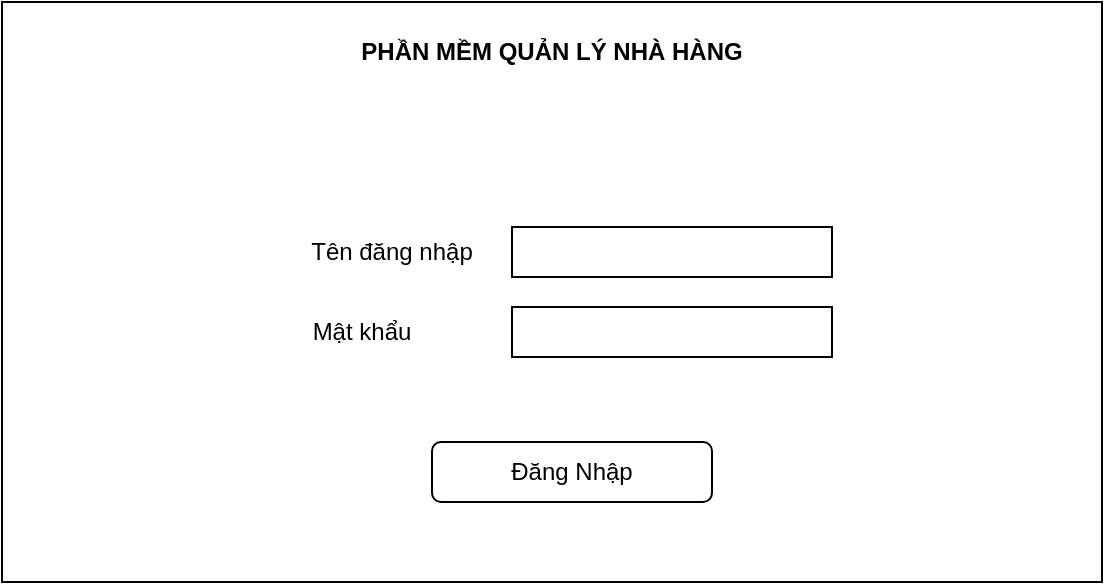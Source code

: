 <mxfile version="20.0.1" type="device"><diagram id="beD4CZ8JDZtbQkxYVnOx" name="Page-1"><mxGraphModel dx="1422" dy="737" grid="1" gridSize="10" guides="1" tooltips="1" connect="1" arrows="1" fold="1" page="1" pageScale="1" pageWidth="850" pageHeight="1100" math="0" shadow="0"><root><mxCell id="0"/><mxCell id="1" parent="0"/><mxCell id="DNLj4t_vxGEc2zikilYs-7" value="" style="rounded=0;whiteSpace=wrap;html=1;" vertex="1" parent="1"><mxGeometry x="110" y="210" width="550" height="290" as="geometry"/></mxCell><mxCell id="DNLj4t_vxGEc2zikilYs-9" value="Tên đăng nhập" style="text;html=1;strokeColor=none;fillColor=none;align=center;verticalAlign=middle;whiteSpace=wrap;rounded=0;" vertex="1" parent="1"><mxGeometry x="245" y="320" width="120" height="30" as="geometry"/></mxCell><mxCell id="DNLj4t_vxGEc2zikilYs-10" value="Mật khẩu" style="text;html=1;strokeColor=none;fillColor=none;align=center;verticalAlign=middle;whiteSpace=wrap;rounded=0;" vertex="1" parent="1"><mxGeometry x="245" y="360" width="90" height="30" as="geometry"/></mxCell><mxCell id="DNLj4t_vxGEc2zikilYs-11" value="" style="rounded=0;whiteSpace=wrap;html=1;" vertex="1" parent="1"><mxGeometry x="365" y="322.5" width="160" height="25" as="geometry"/></mxCell><mxCell id="DNLj4t_vxGEc2zikilYs-12" value="" style="rounded=0;whiteSpace=wrap;html=1;" vertex="1" parent="1"><mxGeometry x="365" y="362.5" width="160" height="25" as="geometry"/></mxCell><mxCell id="DNLj4t_vxGEc2zikilYs-13" value="Đăng Nhập" style="rounded=1;whiteSpace=wrap;html=1;" vertex="1" parent="1"><mxGeometry x="325" y="430" width="140" height="30" as="geometry"/></mxCell><mxCell id="DNLj4t_vxGEc2zikilYs-14" value="&lt;b&gt;PHẦN MỀM QUẢN LÝ NHÀ HÀNG&lt;/b&gt;" style="text;html=1;strokeColor=none;fillColor=none;align=center;verticalAlign=middle;whiteSpace=wrap;rounded=0;" vertex="1" parent="1"><mxGeometry x="120" y="220" width="530" height="30" as="geometry"/></mxCell></root></mxGraphModel></diagram></mxfile>